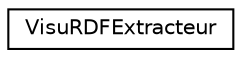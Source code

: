 digraph "Graphical Class Hierarchy"
{
  edge [fontname="Helvetica",fontsize="10",labelfontname="Helvetica",labelfontsize="10"];
  node [fontname="Helvetica",fontsize="10",shape=record];
  rankdir="LR";
  Node1 [label="VisuRDFExtracteur",height=0.2,width=0.4,color="black", fillcolor="white", style="filled",URL="$class_visu_r_d_f_extracteur.html"];
}
